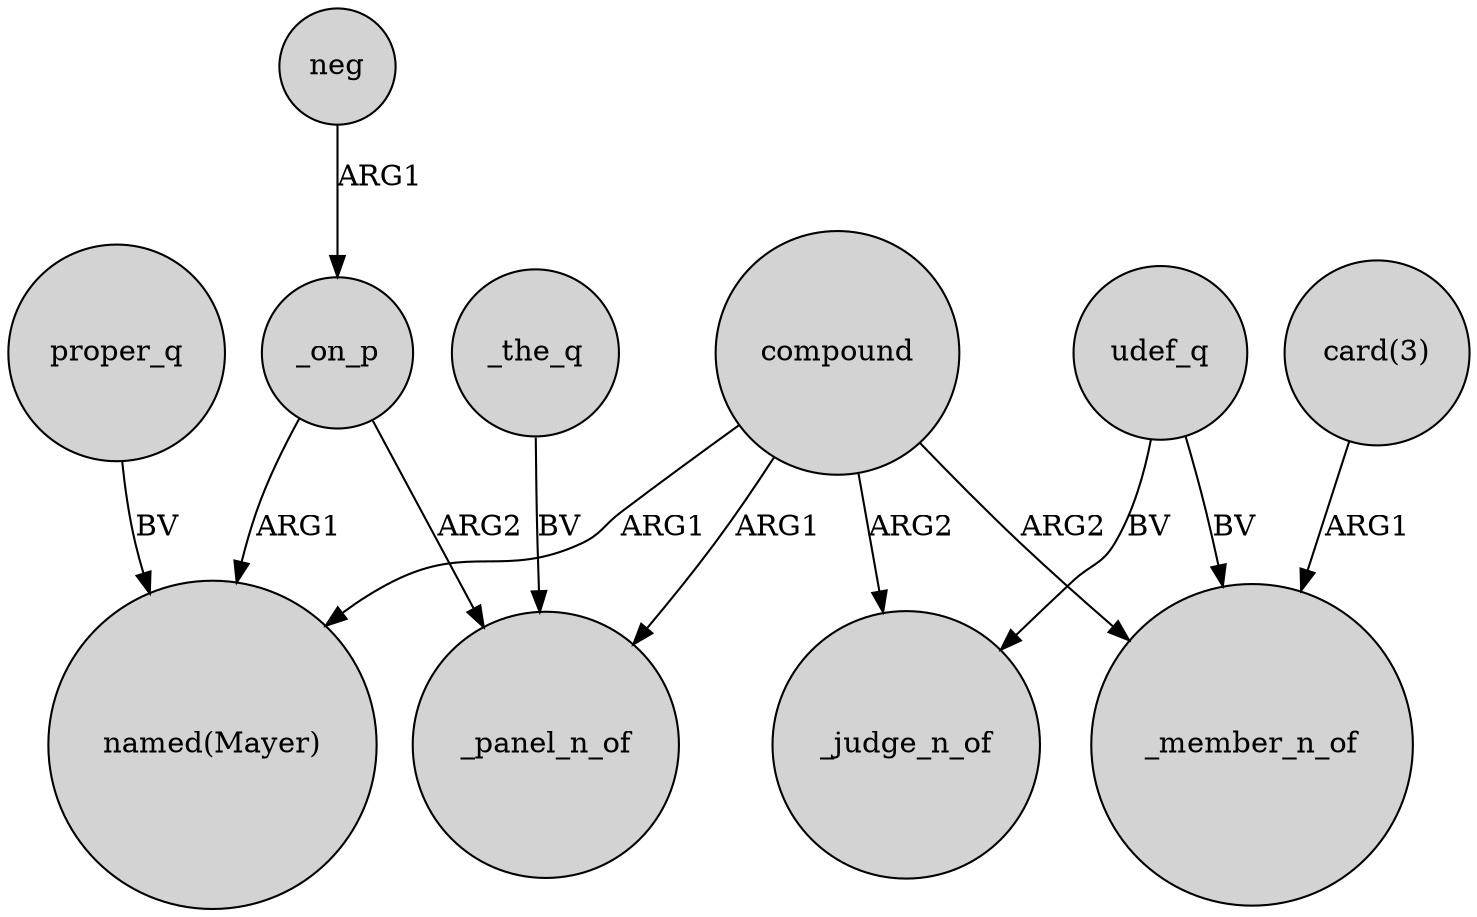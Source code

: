 digraph {
	node [shape=circle style=filled]
	neg -> _on_p [label=ARG1]
	compound -> "named(Mayer)" [label=ARG1]
	"card(3)" -> _member_n_of [label=ARG1]
	_the_q -> _panel_n_of [label=BV]
	udef_q -> _member_n_of [label=BV]
	proper_q -> "named(Mayer)" [label=BV]
	compound -> _member_n_of [label=ARG2]
	udef_q -> _judge_n_of [label=BV]
	compound -> _judge_n_of [label=ARG2]
	_on_p -> "named(Mayer)" [label=ARG1]
	compound -> _panel_n_of [label=ARG1]
	_on_p -> _panel_n_of [label=ARG2]
}
